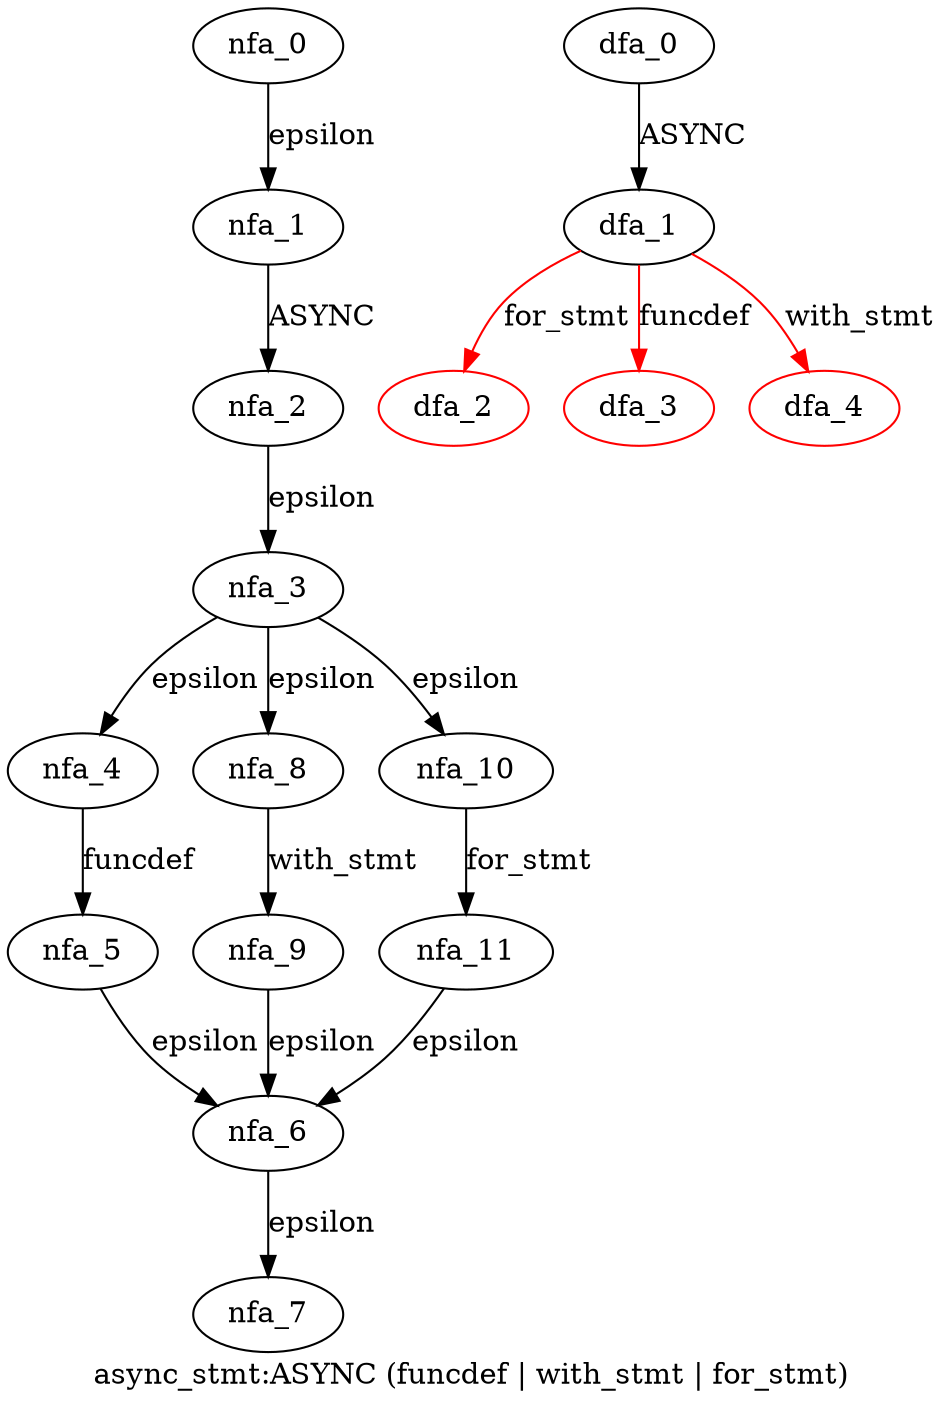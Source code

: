 digraph async_stmt {
 graph[label="async_stmt:ASYNC (funcdef | with_stmt | for_stmt)"]
 subgraph async_stmt_nfa {
  nfa_0->nfa_1[label="epsilon"]
  nfa_1->nfa_2[label="ASYNC"]
  nfa_2->nfa_3[label="epsilon"]
  nfa_3->nfa_4[label="epsilon"]
  nfa_4->nfa_5[label="funcdef"]
  nfa_5->nfa_6[label="epsilon"]
  nfa_6->nfa_7[label="epsilon"]
  nfa_3->nfa_8[label="epsilon"]
  nfa_8->nfa_9[label="with_stmt"]
  nfa_9->nfa_6[label="epsilon"]
  nfa_3->nfa_10[label="epsilon"]
  nfa_10->nfa_11[label="for_stmt"]
  nfa_11->nfa_6[label="epsilon"]
  }
 subgraph async_stmt_dfa {
  dfa_0->dfa_1[label="ASYNC"]
  dfa_1->dfa_2[label="for_stmt",color=red]
  dfa_1->dfa_3[label="funcdef",color=red]
  dfa_1->dfa_4[label="with_stmt",color=red]
  dfa_2[color=red]
  dfa_3[color=red]
  dfa_4[color=red]
  }
}
